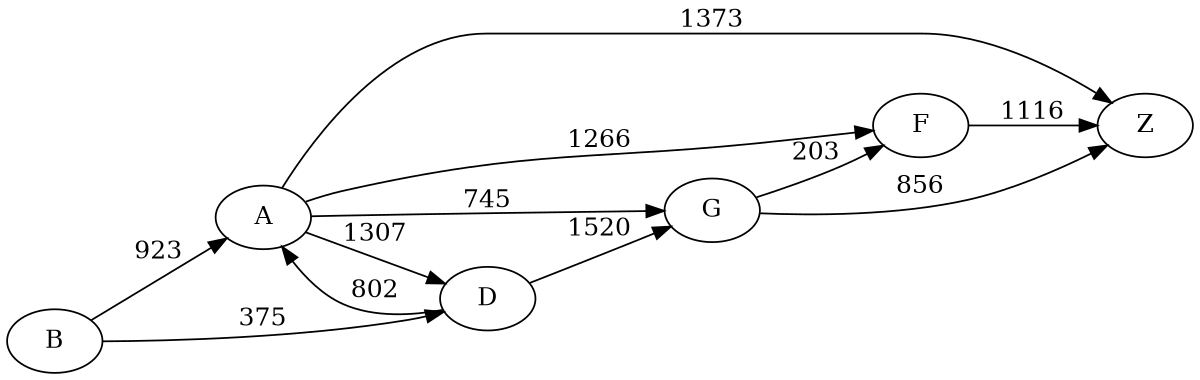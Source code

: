 digraph G {
	rankdir=LR size="8,5"
	B
	A
	B -> A [label=923]
	B
	D
	B -> D [label=375]
	A
	Z
	A -> Z [label=1373]
	A
	G
	A -> G [label=745]
	A
	D
	A -> D [label=1307]
	A
	F
	A -> F [label=1266]
	G
	Z
	G -> Z [label=856]
	G
	F
	G -> F [label=203]
	D
	A
	D -> A [label=802]
	D
	G
	D -> G [label=1520]
	F
	Z
	F -> Z [label=1116]
}
